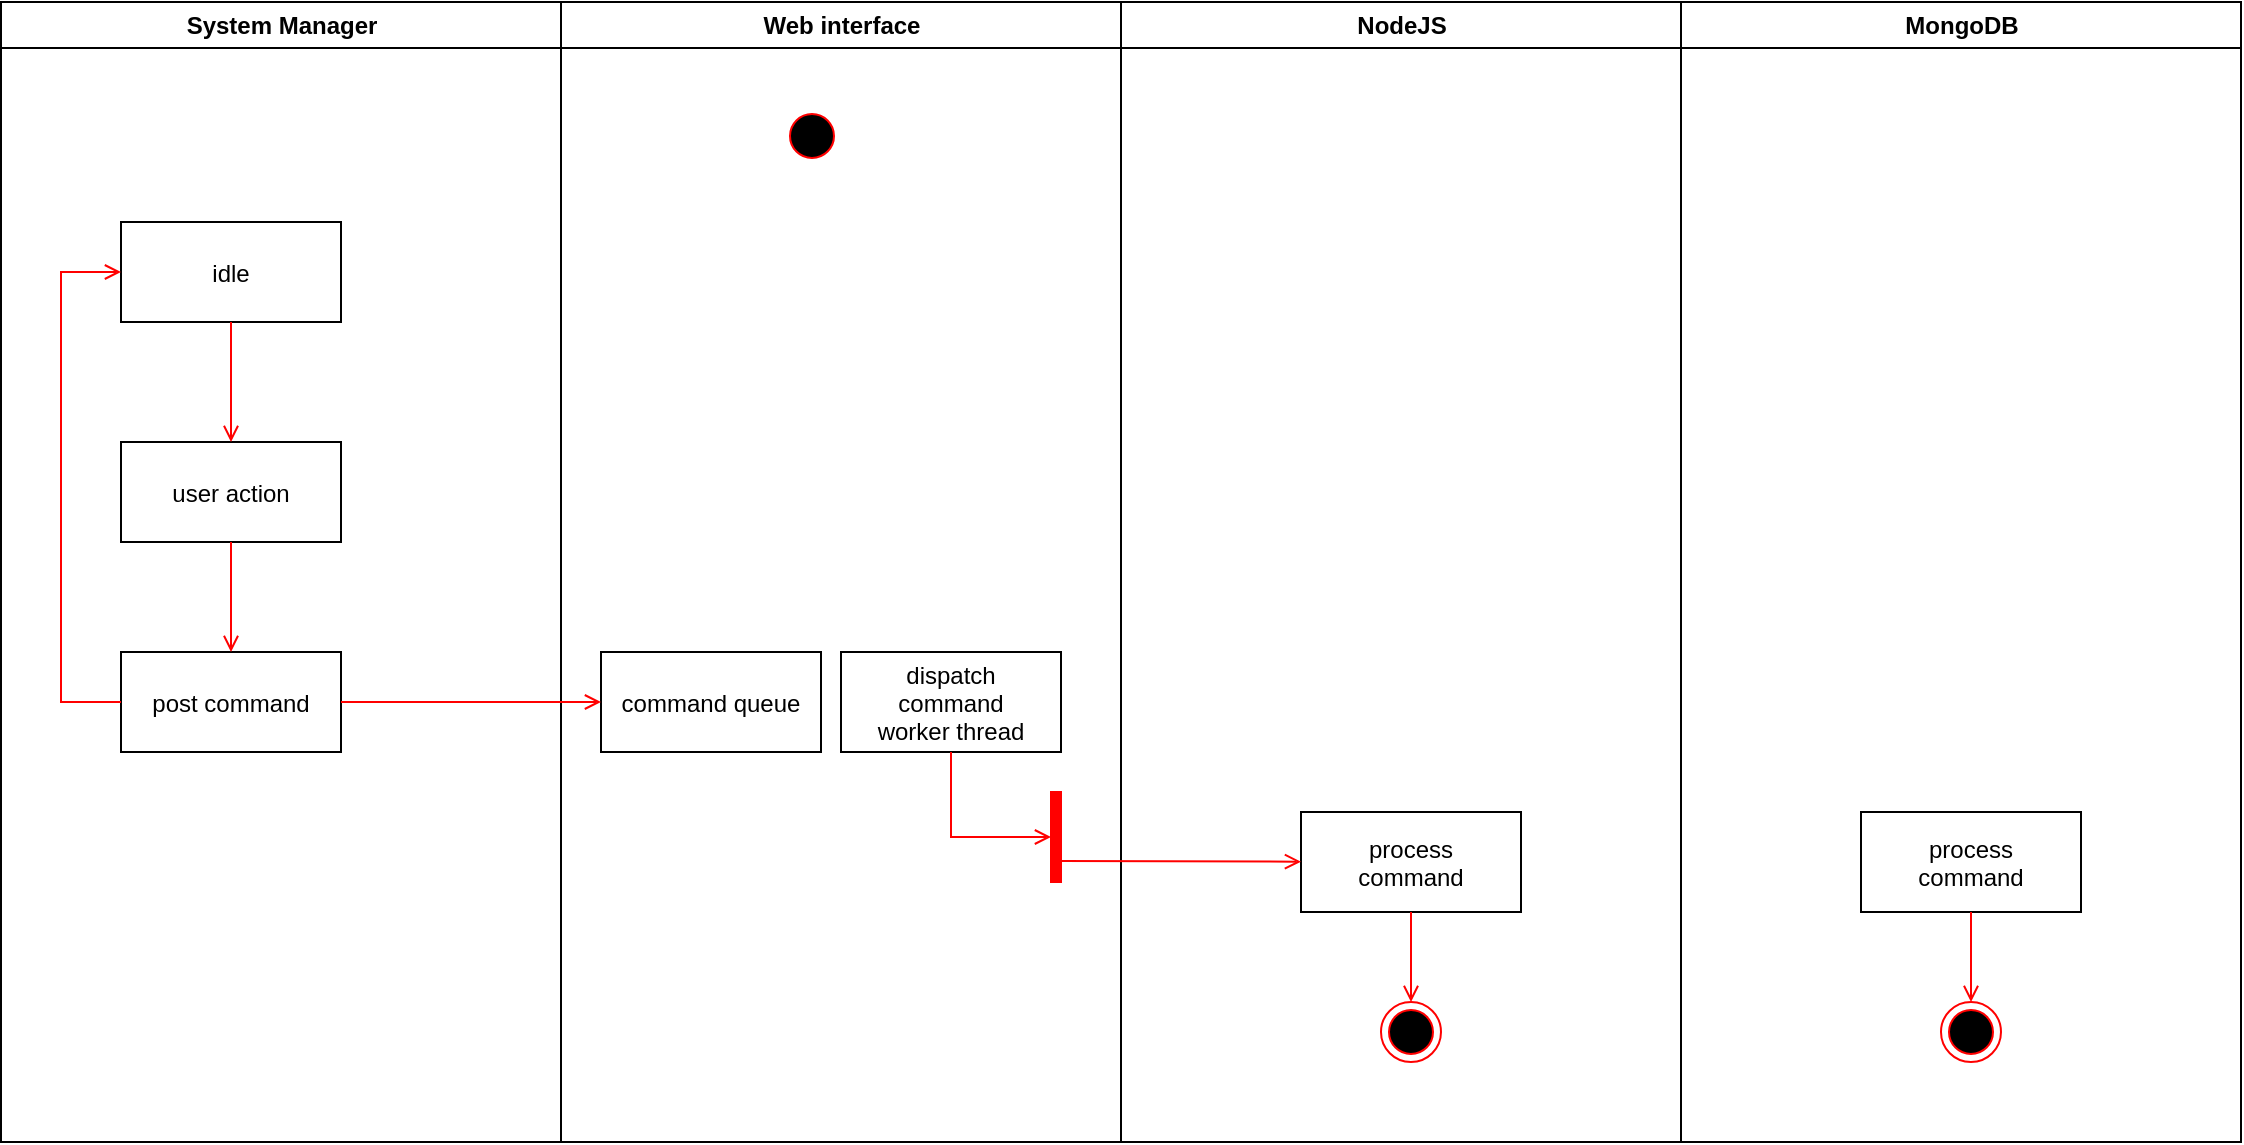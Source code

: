 <mxfile version="22.1.0" type="github" pages="4">
  <diagram name="swimlane 1" id="e7e014a7-5840-1c2e-5031-d8a46d1fe8dd">
    <mxGraphModel dx="916" dy="711" grid="1" gridSize="10" guides="1" tooltips="1" connect="1" arrows="1" fold="1" page="1" pageScale="1" pageWidth="1169" pageHeight="826" background="none" math="0" shadow="0">
      <root>
        <mxCell id="0" />
        <mxCell id="1" parent="0" />
        <mxCell id="2" value="System Manager" style="swimlane;whiteSpace=wrap" parent="1" vertex="1">
          <mxGeometry x="164.5" y="128" width="280" height="570" as="geometry" />
        </mxCell>
        <mxCell id="7" value="idle" style="" parent="2" vertex="1">
          <mxGeometry x="60" y="110" width="110" height="50" as="geometry" />
        </mxCell>
        <mxCell id="8" value="user action" style="" parent="2" vertex="1">
          <mxGeometry x="60" y="220" width="110" height="50" as="geometry" />
        </mxCell>
        <mxCell id="9" value="" style="endArrow=open;strokeColor=#FF0000;endFill=1;rounded=0" parent="2" source="7" target="8" edge="1">
          <mxGeometry relative="1" as="geometry" />
        </mxCell>
        <mxCell id="10" value="post command" style="" parent="2" vertex="1">
          <mxGeometry x="60" y="325" width="110" height="50" as="geometry" />
        </mxCell>
        <mxCell id="11" value="" style="endArrow=open;strokeColor=#FF0000;endFill=1;rounded=0" parent="2" source="8" target="10" edge="1">
          <mxGeometry relative="1" as="geometry" />
        </mxCell>
        <mxCell id="12" value="" style="edgeStyle=elbowEdgeStyle;elbow=horizontal;strokeColor=#FF0000;endArrow=open;endFill=1;rounded=0" parent="2" source="10" target="7" edge="1">
          <mxGeometry width="100" height="100" relative="1" as="geometry">
            <mxPoint x="160" y="290" as="sourcePoint" />
            <mxPoint x="260" y="190" as="targetPoint" />
            <Array as="points">
              <mxPoint x="30" y="250" />
            </Array>
          </mxGeometry>
        </mxCell>
        <mxCell id="3" value="Web interface" style="swimlane;whiteSpace=wrap;startSize=23;" parent="1" vertex="1">
          <mxGeometry x="444.5" y="128" width="280" height="570" as="geometry" />
        </mxCell>
        <mxCell id="18" value="command queue" style="" parent="3" vertex="1">
          <mxGeometry x="20" y="325" width="110" height="50" as="geometry" />
        </mxCell>
        <mxCell id="30" value="dispatch&#xa;command&#xa;worker thread" style="" parent="3" vertex="1">
          <mxGeometry x="140" y="325" width="110" height="50" as="geometry" />
        </mxCell>
        <mxCell id="34" value="" style="whiteSpace=wrap;strokeColor=#FF0000;fillColor=#FF0000" parent="3" vertex="1">
          <mxGeometry x="245" y="395" width="5" height="45" as="geometry" />
        </mxCell>
        <mxCell id="41" value="" style="edgeStyle=elbowEdgeStyle;elbow=horizontal;entryX=0;entryY=0.5;strokeColor=#FF0000;endArrow=open;endFill=1;rounded=0" parent="3" source="30" target="34" edge="1">
          <mxGeometry width="100" height="100" relative="1" as="geometry">
            <mxPoint x="60" y="480" as="sourcePoint" />
            <mxPoint x="160" y="380" as="targetPoint" />
            <Array as="points">
              <mxPoint x="195" y="400" />
            </Array>
          </mxGeometry>
        </mxCell>
        <mxCell id="5" value="" style="ellipse;shape=startState;fillColor=#000000;strokeColor=#ff0000;" parent="3" vertex="1">
          <mxGeometry x="110.5" y="52" width="30" height="30" as="geometry" />
        </mxCell>
        <mxCell id="4" value="NodeJS" style="swimlane;whiteSpace=wrap;startSize=23;" parent="1" vertex="1">
          <mxGeometry x="724.5" y="128" width="280" height="570" as="geometry" />
        </mxCell>
        <mxCell id="33" value="process&#xa;command" style="" parent="4" vertex="1">
          <mxGeometry x="90" y="405" width="110" height="50" as="geometry" />
        </mxCell>
        <mxCell id="37" value="" style="edgeStyle=none;strokeColor=#FF0000;endArrow=open;endFill=1;rounded=0" parent="4" target="33" edge="1">
          <mxGeometry width="100" height="100" relative="1" as="geometry">
            <mxPoint x="-30" y="429.5" as="sourcePoint" />
            <mxPoint x="90" y="429.5" as="targetPoint" />
          </mxGeometry>
        </mxCell>
        <mxCell id="38" value="" style="ellipse;shape=endState;fillColor=#000000;strokeColor=#ff0000" parent="4" vertex="1">
          <mxGeometry x="130" y="500" width="30" height="30" as="geometry" />
        </mxCell>
        <mxCell id="39" value="" style="endArrow=open;strokeColor=#FF0000;endFill=1;rounded=0" parent="4" source="33" target="38" edge="1">
          <mxGeometry relative="1" as="geometry" />
        </mxCell>
        <mxCell id="20" value="" style="endArrow=open;strokeColor=#FF0000;endFill=1;rounded=0" parent="1" source="10" target="18" edge="1">
          <mxGeometry relative="1" as="geometry" />
        </mxCell>
        <mxCell id="WCuO8FLHmi9QW0UlRQh0-41" value="MongoDB" style="swimlane;whiteSpace=wrap" vertex="1" parent="1">
          <mxGeometry x="1004.5" y="128" width="280" height="570" as="geometry" />
        </mxCell>
        <mxCell id="WCuO8FLHmi9QW0UlRQh0-42" value="process&#xa;command" style="" vertex="1" parent="WCuO8FLHmi9QW0UlRQh0-41">
          <mxGeometry x="90" y="405" width="110" height="50" as="geometry" />
        </mxCell>
        <mxCell id="WCuO8FLHmi9QW0UlRQh0-45" value="" style="ellipse;shape=endState;fillColor=#000000;strokeColor=#ff0000" vertex="1" parent="WCuO8FLHmi9QW0UlRQh0-41">
          <mxGeometry x="130" y="500" width="30" height="30" as="geometry" />
        </mxCell>
        <mxCell id="WCuO8FLHmi9QW0UlRQh0-46" value="" style="endArrow=open;strokeColor=#FF0000;endFill=1;rounded=0" edge="1" parent="WCuO8FLHmi9QW0UlRQh0-41" source="WCuO8FLHmi9QW0UlRQh0-42" target="WCuO8FLHmi9QW0UlRQh0-45">
          <mxGeometry relative="1" as="geometry" />
        </mxCell>
      </root>
    </mxGraphModel>
  </diagram>
  <diagram id="fbsAsmCpkHcNU2ZmZCol" name="for responding update">
    <mxGraphModel dx="733" dy="569" grid="1" gridSize="10" guides="1" tooltips="1" connect="1" arrows="1" fold="1" page="1" pageScale="1" pageWidth="850" pageHeight="1100" math="0" shadow="0">
      <root>
        <mxCell id="0" />
        <mxCell id="1" parent="0" />
        <mxCell id="8kjoX5-RscNqlxu1snq8-4" style="rounded=0;orthogonalLoop=1;jettySize=auto;html=1;exitX=0.5;exitY=1;exitDx=0;exitDy=0;edgeStyle=orthogonalEdgeStyle;shape=link;" edge="1" parent="1" source="8kjoX5-RscNqlxu1snq8-1" target="8kjoX5-RscNqlxu1snq8-2">
          <mxGeometry relative="1" as="geometry" />
        </mxCell>
        <mxCell id="8kjoX5-RscNqlxu1snq8-1" value="Merchant" style="whiteSpace=wrap;html=1;" vertex="1" parent="1">
          <mxGeometry x="520" y="370" width="120" height="60" as="geometry" />
        </mxCell>
        <mxCell id="8kjoX5-RscNqlxu1snq8-5" style="edgeStyle=orthogonalEdgeStyle;rounded=0;orthogonalLoop=1;jettySize=auto;html=1;exitX=0;exitY=0.5;exitDx=0;exitDy=0;shape=link;" edge="1" parent="1" source="8kjoX5-RscNqlxu1snq8-2" target="8kjoX5-RscNqlxu1snq8-3">
          <mxGeometry relative="1" as="geometry" />
        </mxCell>
        <mxCell id="8kjoX5-RscNqlxu1snq8-6" style="edgeStyle=orthogonalEdgeStyle;rounded=0;orthogonalLoop=1;jettySize=auto;html=1;exitX=0;exitY=0.25;exitDx=0;exitDy=0;" edge="1" parent="1" source="8kjoX5-RscNqlxu1snq8-2">
          <mxGeometry relative="1" as="geometry">
            <mxPoint x="360" y="520" as="targetPoint" />
          </mxGeometry>
        </mxCell>
        <mxCell id="8kjoX5-RscNqlxu1snq8-7" style="edgeStyle=orthogonalEdgeStyle;rounded=0;orthogonalLoop=1;jettySize=auto;html=1;exitX=0;exitY=0.75;exitDx=0;exitDy=0;" edge="1" parent="1" source="8kjoX5-RscNqlxu1snq8-2">
          <mxGeometry relative="1" as="geometry">
            <mxPoint x="360" y="560" as="targetPoint" />
          </mxGeometry>
        </mxCell>
        <mxCell id="8kjoX5-RscNqlxu1snq8-8" style="edgeStyle=orthogonalEdgeStyle;rounded=0;orthogonalLoop=1;jettySize=auto;html=1;exitX=0.75;exitY=0;exitDx=0;exitDy=0;" edge="1" parent="1" source="8kjoX5-RscNqlxu1snq8-2">
          <mxGeometry relative="1" as="geometry">
            <mxPoint x="610" y="450" as="targetPoint" />
          </mxGeometry>
        </mxCell>
        <mxCell id="8kjoX5-RscNqlxu1snq8-2" value=":addREsponseUserInterface" style="whiteSpace=wrap;html=1;" vertex="1" parent="1">
          <mxGeometry x="480" y="500" width="200" height="80" as="geometry" />
        </mxCell>
        <mxCell id="8kjoX5-RscNqlxu1snq8-3" value="Buyer Orders" style="whiteSpace=wrap;html=1;" vertex="1" parent="1">
          <mxGeometry x="200" y="510" width="120" height="60" as="geometry" />
        </mxCell>
        <mxCell id="8kjoX5-RscNqlxu1snq8-9" value="1: initialize()" style="text;strokeColor=none;align=center;fillColor=none;html=1;verticalAlign=middle;whiteSpace=wrap;rounded=0;" vertex="1" parent="1">
          <mxGeometry x="350" y="480" width="90" height="30" as="geometry" />
        </mxCell>
        <mxCell id="8kjoX5-RscNqlxu1snq8-10" value="3. updateStatus()" style="text;strokeColor=none;align=center;fillColor=none;html=1;verticalAlign=middle;whiteSpace=wrap;rounded=0;" vertex="1" parent="1">
          <mxGeometry x="350" y="570" width="110" height="30" as="geometry" />
        </mxCell>
        <mxCell id="8kjoX5-RscNqlxu1snq8-11" value="2: getDetails" style="text;strokeColor=none;align=center;fillColor=none;html=1;verticalAlign=middle;whiteSpace=wrap;rounded=0;" vertex="1" parent="1">
          <mxGeometry x="600" y="450" width="110" height="30" as="geometry" />
        </mxCell>
      </root>
    </mxGraphModel>
  </diagram>
  <diagram name="PRoduct management" id="2DTRJp9F6wFB9TDKvBW1">
    <mxGraphModel dx="733" dy="569" grid="1" gridSize="10" guides="1" tooltips="1" connect="1" arrows="1" fold="1" page="1" pageScale="1" pageWidth="850" pageHeight="1100" math="0" shadow="0">
      <root>
        <mxCell id="cMIf_C1AnjTAAJLXFNMm-0" />
        <mxCell id="cMIf_C1AnjTAAJLXFNMm-1" parent="cMIf_C1AnjTAAJLXFNMm-0" />
        <mxCell id="cMIf_C1AnjTAAJLXFNMm-2" style="rounded=0;orthogonalLoop=1;jettySize=auto;html=1;exitX=0.5;exitY=1;exitDx=0;exitDy=0;edgeStyle=orthogonalEdgeStyle;shape=link;" edge="1" parent="cMIf_C1AnjTAAJLXFNMm-1" source="cMIf_C1AnjTAAJLXFNMm-3" target="cMIf_C1AnjTAAJLXFNMm-8">
          <mxGeometry relative="1" as="geometry" />
        </mxCell>
        <mxCell id="cMIf_C1AnjTAAJLXFNMm-3" value="Merchant" style="whiteSpace=wrap;html=1;" vertex="1" parent="cMIf_C1AnjTAAJLXFNMm-1">
          <mxGeometry x="520" y="370" width="120" height="60" as="geometry" />
        </mxCell>
        <mxCell id="cMIf_C1AnjTAAJLXFNMm-4" style="edgeStyle=orthogonalEdgeStyle;rounded=0;orthogonalLoop=1;jettySize=auto;html=1;exitX=0;exitY=0.5;exitDx=0;exitDy=0;shape=link;" edge="1" parent="cMIf_C1AnjTAAJLXFNMm-1" source="cMIf_C1AnjTAAJLXFNMm-8" target="cMIf_C1AnjTAAJLXFNMm-9">
          <mxGeometry relative="1" as="geometry" />
        </mxCell>
        <mxCell id="cMIf_C1AnjTAAJLXFNMm-5" style="edgeStyle=orthogonalEdgeStyle;rounded=0;orthogonalLoop=1;jettySize=auto;html=1;exitX=0;exitY=0.25;exitDx=0;exitDy=0;" edge="1" parent="cMIf_C1AnjTAAJLXFNMm-1" source="cMIf_C1AnjTAAJLXFNMm-8">
          <mxGeometry relative="1" as="geometry">
            <mxPoint x="360" y="520" as="targetPoint" />
          </mxGeometry>
        </mxCell>
        <mxCell id="cMIf_C1AnjTAAJLXFNMm-6" style="edgeStyle=orthogonalEdgeStyle;rounded=0;orthogonalLoop=1;jettySize=auto;html=1;exitX=0;exitY=0.75;exitDx=0;exitDy=0;" edge="1" parent="cMIf_C1AnjTAAJLXFNMm-1" source="cMIf_C1AnjTAAJLXFNMm-8">
          <mxGeometry relative="1" as="geometry">
            <mxPoint x="360" y="560" as="targetPoint" />
          </mxGeometry>
        </mxCell>
        <mxCell id="zlnBunbTzwEEFFuW9AcC-0" style="edgeStyle=orthogonalEdgeStyle;rounded=0;orthogonalLoop=1;jettySize=auto;html=1;exitX=0.75;exitY=0;exitDx=0;exitDy=0;" edge="1" parent="cMIf_C1AnjTAAJLXFNMm-1" source="cMIf_C1AnjTAAJLXFNMm-8">
          <mxGeometry relative="1" as="geometry">
            <mxPoint x="630" y="470" as="targetPoint" />
          </mxGeometry>
        </mxCell>
        <mxCell id="zlnBunbTzwEEFFuW9AcC-2" style="edgeStyle=orthogonalEdgeStyle;rounded=0;orthogonalLoop=1;jettySize=auto;html=1;exitX=1;exitY=0.5;exitDx=0;exitDy=0;entryX=0;entryY=0.5;entryDx=0;entryDy=0;shape=link;" edge="1" parent="cMIf_C1AnjTAAJLXFNMm-1" source="cMIf_C1AnjTAAJLXFNMm-8" target="zlnBunbTzwEEFFuW9AcC-1">
          <mxGeometry relative="1" as="geometry" />
        </mxCell>
        <mxCell id="zlnBunbTzwEEFFuW9AcC-5" style="edgeStyle=orthogonalEdgeStyle;rounded=0;orthogonalLoop=1;jettySize=auto;html=1;exitX=1;exitY=0.75;exitDx=0;exitDy=0;" edge="1" parent="cMIf_C1AnjTAAJLXFNMm-1" source="cMIf_C1AnjTAAJLXFNMm-8">
          <mxGeometry relative="1" as="geometry">
            <mxPoint x="720" y="560" as="targetPoint" />
          </mxGeometry>
        </mxCell>
        <mxCell id="cMIf_C1AnjTAAJLXFNMm-8" value=":userInterface" style="whiteSpace=wrap;html=1;" vertex="1" parent="cMIf_C1AnjTAAJLXFNMm-1">
          <mxGeometry x="480" y="500" width="200" height="80" as="geometry" />
        </mxCell>
        <mxCell id="cMIf_C1AnjTAAJLXFNMm-9" value="productEntities" style="whiteSpace=wrap;html=1;" vertex="1" parent="cMIf_C1AnjTAAJLXFNMm-1">
          <mxGeometry x="220" y="510" width="120" height="60" as="geometry" />
        </mxCell>
        <mxCell id="cMIf_C1AnjTAAJLXFNMm-10" value="1: initialize()" style="text;strokeColor=none;align=center;fillColor=none;html=1;verticalAlign=middle;whiteSpace=wrap;rounded=0;" vertex="1" parent="cMIf_C1AnjTAAJLXFNMm-1">
          <mxGeometry x="350" y="480" width="90" height="30" as="geometry" />
        </mxCell>
        <mxCell id="cMIf_C1AnjTAAJLXFNMm-11" value="4. updateStatus()" style="text;strokeColor=none;align=center;fillColor=none;html=1;verticalAlign=middle;whiteSpace=wrap;rounded=0;" vertex="1" parent="cMIf_C1AnjTAAJLXFNMm-1">
          <mxGeometry x="350" y="570" width="110" height="30" as="geometry" />
        </mxCell>
        <mxCell id="cMIf_C1AnjTAAJLXFNMm-12" value="2: editupdateDetails()" style="text;strokeColor=none;align=center;fillColor=none;html=1;verticalAlign=middle;whiteSpace=wrap;rounded=0;" vertex="1" parent="cMIf_C1AnjTAAJLXFNMm-1">
          <mxGeometry x="640" y="460" width="120" height="30" as="geometry" />
        </mxCell>
        <mxCell id="zlnBunbTzwEEFFuW9AcC-1" value="Admin" style="whiteSpace=wrap;html=1;" vertex="1" parent="cMIf_C1AnjTAAJLXFNMm-1">
          <mxGeometry x="800" y="510" width="120" height="60" as="geometry" />
        </mxCell>
        <mxCell id="zlnBunbTzwEEFFuW9AcC-4" value="3: approveEdits()" style="text;strokeColor=none;align=center;fillColor=none;html=1;verticalAlign=middle;whiteSpace=wrap;rounded=0;" vertex="1" parent="cMIf_C1AnjTAAJLXFNMm-1">
          <mxGeometry x="680" y="560" width="120" height="30" as="geometry" />
        </mxCell>
      </root>
    </mxGraphModel>
  </diagram>
  <diagram name="checkout and payment" id="82y1DQpu9PjCFgcIuirA">
    <mxGraphModel dx="977" dy="759" grid="1" gridSize="10" guides="1" tooltips="1" connect="1" arrows="1" fold="1" page="1" pageScale="1" pageWidth="850" pageHeight="1100" math="0" shadow="0">
      <root>
        <mxCell id="ILel704dRleTAbgK5eKH-0" />
        <mxCell id="ILel704dRleTAbgK5eKH-1" parent="ILel704dRleTAbgK5eKH-0" />
        <mxCell id="ILel704dRleTAbgK5eKH-2" style="rounded=0;orthogonalLoop=1;jettySize=auto;html=1;exitX=0.5;exitY=1;exitDx=0;exitDy=0;edgeStyle=orthogonalEdgeStyle;shape=link;" edge="1" parent="ILel704dRleTAbgK5eKH-1" source="ILel704dRleTAbgK5eKH-3" target="ILel704dRleTAbgK5eKH-8">
          <mxGeometry relative="1" as="geometry" />
        </mxCell>
        <mxCell id="tzTE7ib7F8kDqVZ1tQAj-1" value="" style="edgeStyle=orthogonalEdgeStyle;rounded=0;orthogonalLoop=1;jettySize=auto;html=1;shape=link;" edge="1" parent="ILel704dRleTAbgK5eKH-1" source="ILel704dRleTAbgK5eKH-3" target="tzTE7ib7F8kDqVZ1tQAj-0">
          <mxGeometry relative="1" as="geometry" />
        </mxCell>
        <mxCell id="ILel704dRleTAbgK5eKH-3" value="Merchant" style="whiteSpace=wrap;html=1;" vertex="1" parent="ILel704dRleTAbgK5eKH-1">
          <mxGeometry x="520" y="370" width="120" height="60" as="geometry" />
        </mxCell>
        <mxCell id="ILel704dRleTAbgK5eKH-4" style="edgeStyle=orthogonalEdgeStyle;rounded=0;orthogonalLoop=1;jettySize=auto;html=1;exitX=0;exitY=0.5;exitDx=0;exitDy=0;shape=link;" edge="1" parent="ILel704dRleTAbgK5eKH-1" source="ILel704dRleTAbgK5eKH-8" target="ILel704dRleTAbgK5eKH-9">
          <mxGeometry relative="1" as="geometry" />
        </mxCell>
        <mxCell id="ILel704dRleTAbgK5eKH-5" style="edgeStyle=orthogonalEdgeStyle;rounded=0;orthogonalLoop=1;jettySize=auto;html=1;exitX=0;exitY=0.25;exitDx=0;exitDy=0;" edge="1" parent="ILel704dRleTAbgK5eKH-1" source="ILel704dRleTAbgK5eKH-8">
          <mxGeometry relative="1" as="geometry">
            <mxPoint x="360" y="520" as="targetPoint" />
          </mxGeometry>
        </mxCell>
        <mxCell id="ILel704dRleTAbgK5eKH-6" style="edgeStyle=orthogonalEdgeStyle;rounded=0;orthogonalLoop=1;jettySize=auto;html=1;exitX=0;exitY=0.75;exitDx=0;exitDy=0;" edge="1" parent="ILel704dRleTAbgK5eKH-1" source="ILel704dRleTAbgK5eKH-8">
          <mxGeometry relative="1" as="geometry">
            <mxPoint x="360" y="560" as="targetPoint" />
          </mxGeometry>
        </mxCell>
        <mxCell id="ILel704dRleTAbgK5eKH-7" style="edgeStyle=orthogonalEdgeStyle;rounded=0;orthogonalLoop=1;jettySize=auto;html=1;exitX=0.75;exitY=0;exitDx=0;exitDy=0;" edge="1" parent="ILel704dRleTAbgK5eKH-1" source="ILel704dRleTAbgK5eKH-8">
          <mxGeometry relative="1" as="geometry">
            <mxPoint x="630" y="450" as="targetPoint" />
            <Array as="points">
              <mxPoint x="630" y="460" />
            </Array>
          </mxGeometry>
        </mxCell>
        <mxCell id="ILel704dRleTAbgK5eKH-8" value=":UserInterface" style="whiteSpace=wrap;html=1;" vertex="1" parent="ILel704dRleTAbgK5eKH-1">
          <mxGeometry x="480" y="500" width="200" height="80" as="geometry" />
        </mxCell>
        <mxCell id="tzTE7ib7F8kDqVZ1tQAj-2" value="" style="edgeStyle=orthogonalEdgeStyle;rounded=0;orthogonalLoop=1;jettySize=auto;html=1;shape=link;" edge="1" parent="ILel704dRleTAbgK5eKH-1" source="ILel704dRleTAbgK5eKH-9" target="tzTE7ib7F8kDqVZ1tQAj-0">
          <mxGeometry relative="1" as="geometry" />
        </mxCell>
        <mxCell id="tzTE7ib7F8kDqVZ1tQAj-7" style="edgeStyle=orthogonalEdgeStyle;rounded=0;orthogonalLoop=1;jettySize=auto;html=1;exitX=0.25;exitY=0;exitDx=0;exitDy=0;" edge="1" parent="ILel704dRleTAbgK5eKH-1" source="ILel704dRleTAbgK5eKH-9">
          <mxGeometry relative="1" as="geometry">
            <mxPoint x="229.667" y="470" as="targetPoint" />
          </mxGeometry>
        </mxCell>
        <mxCell id="ILel704dRleTAbgK5eKH-9" value="Buyer" style="whiteSpace=wrap;html=1;" vertex="1" parent="ILel704dRleTAbgK5eKH-1">
          <mxGeometry x="200" y="510" width="120" height="60" as="geometry" />
        </mxCell>
        <mxCell id="ILel704dRleTAbgK5eKH-10" value="3.updateStatus()" style="text;strokeColor=none;align=center;fillColor=none;html=1;verticalAlign=middle;whiteSpace=wrap;rounded=0;" vertex="1" parent="ILel704dRleTAbgK5eKH-1">
          <mxGeometry x="370" y="490" width="90" height="30" as="geometry" />
        </mxCell>
        <mxCell id="ILel704dRleTAbgK5eKH-11" value="1. initialize()" style="text;strokeColor=none;align=center;fillColor=none;html=1;verticalAlign=middle;whiteSpace=wrap;rounded=0;" vertex="1" parent="ILel704dRleTAbgK5eKH-1">
          <mxGeometry x="350" y="570" width="110" height="30" as="geometry" />
        </mxCell>
        <mxCell id="ILel704dRleTAbgK5eKH-12" value="2: getDetails()" style="text;strokeColor=none;align=center;fillColor=none;html=1;verticalAlign=middle;whiteSpace=wrap;rounded=0;" vertex="1" parent="ILel704dRleTAbgK5eKH-1">
          <mxGeometry x="620" y="470" width="110" height="30" as="geometry" />
        </mxCell>
        <mxCell id="tzTE7ib7F8kDqVZ1tQAj-4" style="edgeStyle=orthogonalEdgeStyle;rounded=0;orthogonalLoop=1;jettySize=auto;html=1;exitX=1;exitY=0.75;exitDx=0;exitDy=0;" edge="1" parent="ILel704dRleTAbgK5eKH-1" source="tzTE7ib7F8kDqVZ1tQAj-0">
          <mxGeometry relative="1" as="geometry">
            <mxPoint x="440" y="419.667" as="targetPoint" />
          </mxGeometry>
        </mxCell>
        <mxCell id="tzTE7ib7F8kDqVZ1tQAj-0" value=":externalPaymentGateway" style="whiteSpace=wrap;html=1;" vertex="1" parent="ILel704dRleTAbgK5eKH-1">
          <mxGeometry x="160" y="360" width="200" height="80" as="geometry" />
        </mxCell>
        <mxCell id="tzTE7ib7F8kDqVZ1tQAj-5" value="5. getPaymentUpdate()" style="text;strokeColor=none;align=center;fillColor=none;html=1;verticalAlign=middle;whiteSpace=wrap;rounded=0;" vertex="1" parent="ILel704dRleTAbgK5eKH-1">
          <mxGeometry x="370" y="420" width="140" height="30" as="geometry" />
        </mxCell>
        <mxCell id="tzTE7ib7F8kDqVZ1tQAj-6" value="4. paymentProcess()" style="text;strokeColor=none;align=center;fillColor=none;html=1;verticalAlign=middle;whiteSpace=wrap;rounded=0;" vertex="1" parent="ILel704dRleTAbgK5eKH-1">
          <mxGeometry x="100" y="470" width="120" height="30" as="geometry" />
        </mxCell>
      </root>
    </mxGraphModel>
  </diagram>
</mxfile>
